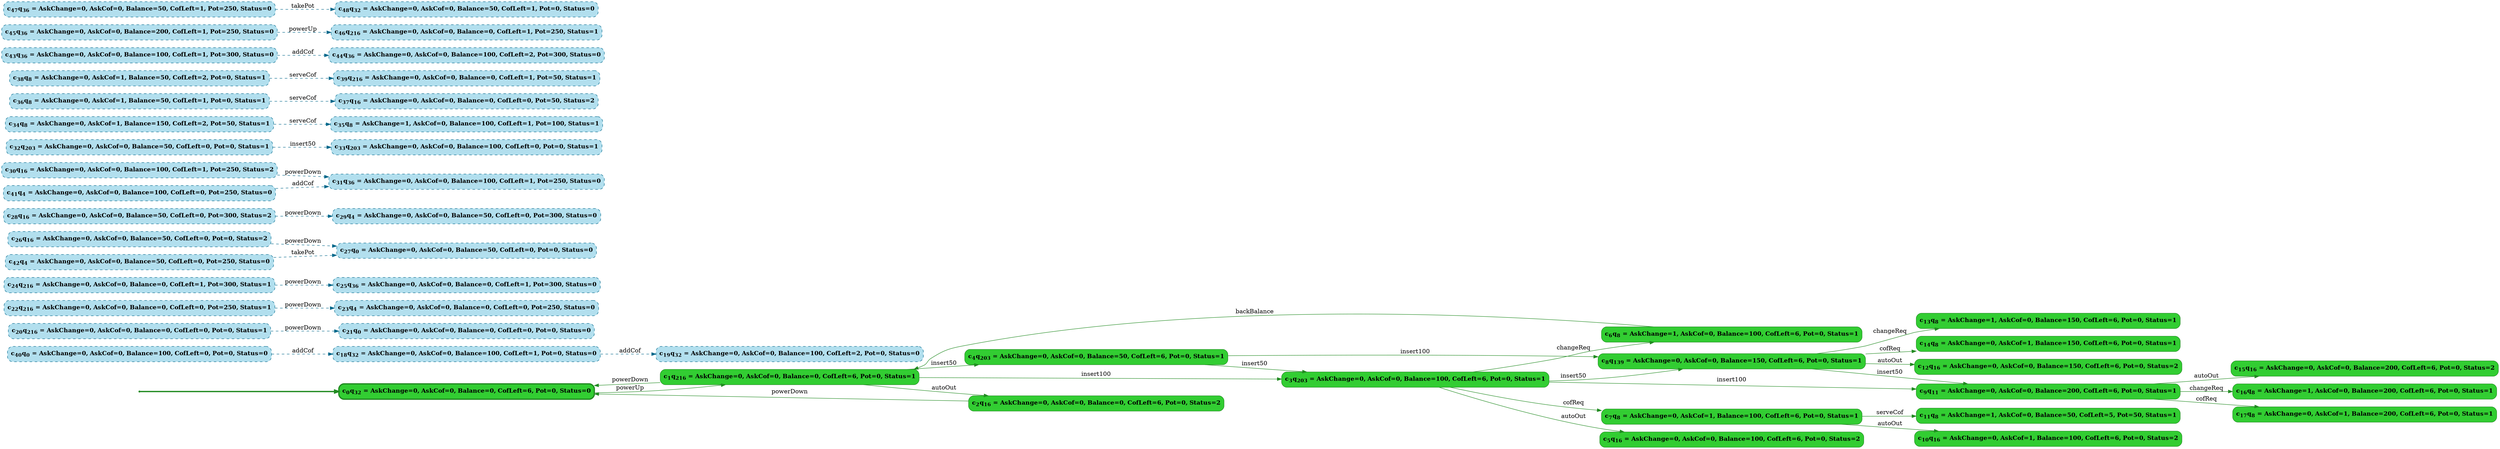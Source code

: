 digraph g {

	rankdir="LR"

	__invisible__[shape="point", color="forestgreen"]
	c0q32[label=<<b>c<sub>0</sub>q<sub>32</sub> = AskChange=0, AskCof=0, Balance=0, CofLeft=6, Pot=0, Status=0</b>>, shape="box", style="rounded, filled", fillcolor="limegreen", color="forestgreen", penwidth=3] // Initial
	c1q216[label=<<b>c<sub>1</sub>q<sub>216</sub> = AskChange=0, AskCof=0, Balance=0, CofLeft=6, Pot=0, Status=1</b>>, shape="box", style="rounded, filled", fillcolor="limegreen", color="forestgreen"]
	c2q16[label=<<b>c<sub>2</sub>q<sub>16</sub> = AskChange=0, AskCof=0, Balance=0, CofLeft=6, Pot=0, Status=2</b>>, shape="box", style="rounded, filled", fillcolor="limegreen", color="forestgreen"]
	c3q203[label=<<b>c<sub>3</sub>q<sub>203</sub> = AskChange=0, AskCof=0, Balance=100, CofLeft=6, Pot=0, Status=1</b>>, shape="box", style="rounded, filled", fillcolor="limegreen", color="forestgreen"]
	c5q16[label=<<b>c<sub>5</sub>q<sub>16</sub> = AskChange=0, AskCof=0, Balance=100, CofLeft=6, Pot=0, Status=2</b>>, shape="box", style="rounded, filled", fillcolor="limegreen", color="forestgreen"]
	c6q8[label=<<b>c<sub>6</sub>q<sub>8</sub> = AskChange=1, AskCof=0, Balance=100, CofLeft=6, Pot=0, Status=1</b>>, shape="box", style="rounded, filled", fillcolor="limegreen", color="forestgreen"]
	c7q8[label=<<b>c<sub>7</sub>q<sub>8</sub> = AskChange=0, AskCof=1, Balance=100, CofLeft=6, Pot=0, Status=1</b>>, shape="box", style="rounded, filled", fillcolor="limegreen", color="forestgreen"]
	c10q16[label=<<b>c<sub>10</sub>q<sub>16</sub> = AskChange=0, AskCof=1, Balance=100, CofLeft=6, Pot=0, Status=2</b>>, shape="box", style="rounded, filled", fillcolor="limegreen", color="forestgreen"]
	c11q8[label=<<b>c<sub>11</sub>q<sub>8</sub> = AskChange=1, AskCof=0, Balance=50, CofLeft=5, Pot=50, Status=1</b>>, shape="box", style="rounded, filled", fillcolor="limegreen", color="forestgreen"]
	c9q11[label=<<b>c<sub>9</sub>q<sub>11</sub> = AskChange=0, AskCof=0, Balance=200, CofLeft=6, Pot=0, Status=1</b>>, shape="box", style="rounded, filled", fillcolor="limegreen", color="forestgreen"]
	c15q16[label=<<b>c<sub>15</sub>q<sub>16</sub> = AskChange=0, AskCof=0, Balance=200, CofLeft=6, Pot=0, Status=2</b>>, shape="box", style="rounded, filled", fillcolor="limegreen", color="forestgreen"]
	c16q8[label=<<b>c<sub>16</sub>q<sub>8</sub> = AskChange=1, AskCof=0, Balance=200, CofLeft=6, Pot=0, Status=1</b>>, shape="box", style="rounded, filled", fillcolor="limegreen", color="forestgreen"]
	c17q8[label=<<b>c<sub>17</sub>q<sub>8</sub> = AskChange=0, AskCof=1, Balance=200, CofLeft=6, Pot=0, Status=1</b>>, shape="box", style="rounded, filled", fillcolor="limegreen", color="forestgreen"]
	c8q139[label=<<b>c<sub>8</sub>q<sub>139</sub> = AskChange=0, AskCof=0, Balance=150, CofLeft=6, Pot=0, Status=1</b>>, shape="box", style="rounded, filled", fillcolor="limegreen", color="forestgreen"]
	c12q16[label=<<b>c<sub>12</sub>q<sub>16</sub> = AskChange=0, AskCof=0, Balance=150, CofLeft=6, Pot=0, Status=2</b>>, shape="box", style="rounded, filled", fillcolor="limegreen", color="forestgreen"]
	c13q8[label=<<b>c<sub>13</sub>q<sub>8</sub> = AskChange=1, AskCof=0, Balance=150, CofLeft=6, Pot=0, Status=1</b>>, shape="box", style="rounded, filled", fillcolor="limegreen", color="forestgreen"]
	c14q8[label=<<b>c<sub>14</sub>q<sub>8</sub> = AskChange=0, AskCof=1, Balance=150, CofLeft=6, Pot=0, Status=1</b>>, shape="box", style="rounded, filled", fillcolor="limegreen", color="forestgreen"]
	c4q203[label=<<b>c<sub>4</sub>q<sub>203</sub> = AskChange=0, AskCof=0, Balance=50, CofLeft=6, Pot=0, Status=1</b>>, shape="box", style="rounded, filled", fillcolor="limegreen", color="forestgreen"]
	c18q32[label=<<b>c<sub>18</sub>q<sub>32</sub> = AskChange=0, AskCof=0, Balance=100, CofLeft=1, Pot=0, Status=0</b>>, shape="box", style="rounded, filled, dashed", fillcolor="lightblue2", color="deepskyblue4"]
	c19q32[label=<<b>c<sub>19</sub>q<sub>32</sub> = AskChange=0, AskCof=0, Balance=100, CofLeft=2, Pot=0, Status=0</b>>, shape="box", style="rounded, filled, dashed", fillcolor="lightblue2", color="deepskyblue4"]
	c20q216[label=<<b>c<sub>20</sub>q<sub>216</sub> = AskChange=0, AskCof=0, Balance=0, CofLeft=0, Pot=0, Status=1</b>>, shape="box", style="rounded, filled, dashed", fillcolor="lightblue2", color="deepskyblue4"]
	c21q0[label=<<b>c<sub>21</sub>q<sub>0</sub> = AskChange=0, AskCof=0, Balance=0, CofLeft=0, Pot=0, Status=0</b>>, shape="box", style="rounded, filled, dashed", fillcolor="lightblue2", color="deepskyblue4"]
	c22q216[label=<<b>c<sub>22</sub>q<sub>216</sub> = AskChange=0, AskCof=0, Balance=0, CofLeft=0, Pot=250, Status=1</b>>, shape="box", style="rounded, filled, dashed", fillcolor="lightblue2", color="deepskyblue4"]
	c23q4[label=<<b>c<sub>23</sub>q<sub>4</sub> = AskChange=0, AskCof=0, Balance=0, CofLeft=0, Pot=250, Status=0</b>>, shape="box", style="rounded, filled, dashed", fillcolor="lightblue2", color="deepskyblue4"]
	c24q216[label=<<b>c<sub>24</sub>q<sub>216</sub> = AskChange=0, AskCof=0, Balance=0, CofLeft=1, Pot=300, Status=1</b>>, shape="box", style="rounded, filled, dashed", fillcolor="lightblue2", color="deepskyblue4"]
	c25q36[label=<<b>c<sub>25</sub>q<sub>36</sub> = AskChange=0, AskCof=0, Balance=0, CofLeft=1, Pot=300, Status=0</b>>, shape="box", style="rounded, filled, dashed", fillcolor="lightblue2", color="deepskyblue4"]
	c26q16[label=<<b>c<sub>26</sub>q<sub>16</sub> = AskChange=0, AskCof=0, Balance=50, CofLeft=0, Pot=0, Status=2</b>>, shape="box", style="rounded, filled, dashed", fillcolor="lightblue2", color="deepskyblue4"]
	c27q0[label=<<b>c<sub>27</sub>q<sub>0</sub> = AskChange=0, AskCof=0, Balance=50, CofLeft=0, Pot=0, Status=0</b>>, shape="box", style="rounded, filled, dashed", fillcolor="lightblue2", color="deepskyblue4"]
	c28q16[label=<<b>c<sub>28</sub>q<sub>16</sub> = AskChange=0, AskCof=0, Balance=50, CofLeft=0, Pot=300, Status=2</b>>, shape="box", style="rounded, filled, dashed", fillcolor="lightblue2", color="deepskyblue4"]
	c29q4[label=<<b>c<sub>29</sub>q<sub>4</sub> = AskChange=0, AskCof=0, Balance=50, CofLeft=0, Pot=300, Status=0</b>>, shape="box", style="rounded, filled, dashed", fillcolor="lightblue2", color="deepskyblue4"]
	c30q16[label=<<b>c<sub>30</sub>q<sub>16</sub> = AskChange=0, AskCof=0, Balance=100, CofLeft=1, Pot=250, Status=2</b>>, shape="box", style="rounded, filled, dashed", fillcolor="lightblue2", color="deepskyblue4"]
	c31q36[label=<<b>c<sub>31</sub>q<sub>36</sub> = AskChange=0, AskCof=0, Balance=100, CofLeft=1, Pot=250, Status=0</b>>, shape="box", style="rounded, filled, dashed", fillcolor="lightblue2", color="deepskyblue4"]
	c32q203[label=<<b>c<sub>32</sub>q<sub>203</sub> = AskChange=0, AskCof=0, Balance=50, CofLeft=0, Pot=0, Status=1</b>>, shape="box", style="rounded, filled, dashed", fillcolor="lightblue2", color="deepskyblue4"]
	c33q203[label=<<b>c<sub>33</sub>q<sub>203</sub> = AskChange=0, AskCof=0, Balance=100, CofLeft=0, Pot=0, Status=1</b>>, shape="box", style="rounded, filled, dashed", fillcolor="lightblue2", color="deepskyblue4"]
	c34q8[label=<<b>c<sub>34</sub>q<sub>8</sub> = AskChange=0, AskCof=1, Balance=150, CofLeft=2, Pot=50, Status=1</b>>, shape="box", style="rounded, filled, dashed", fillcolor="lightblue2", color="deepskyblue4"]
	c35q8[label=<<b>c<sub>35</sub>q<sub>8</sub> = AskChange=1, AskCof=0, Balance=100, CofLeft=1, Pot=100, Status=1</b>>, shape="box", style="rounded, filled, dashed", fillcolor="lightblue2", color="deepskyblue4"]
	c36q8[label=<<b>c<sub>36</sub>q<sub>8</sub> = AskChange=0, AskCof=1, Balance=50, CofLeft=1, Pot=0, Status=1</b>>, shape="box", style="rounded, filled, dashed", fillcolor="lightblue2", color="deepskyblue4"]
	c37q16[label=<<b>c<sub>37</sub>q<sub>16</sub> = AskChange=0, AskCof=0, Balance=0, CofLeft=0, Pot=50, Status=2</b>>, shape="box", style="rounded, filled, dashed", fillcolor="lightblue2", color="deepskyblue4"]
	c38q8[label=<<b>c<sub>38</sub>q<sub>8</sub> = AskChange=0, AskCof=1, Balance=50, CofLeft=2, Pot=0, Status=1</b>>, shape="box", style="rounded, filled, dashed", fillcolor="lightblue2", color="deepskyblue4"]
	c39q216[label=<<b>c<sub>39</sub>q<sub>216</sub> = AskChange=0, AskCof=0, Balance=0, CofLeft=1, Pot=50, Status=1</b>>, shape="box", style="rounded, filled, dashed", fillcolor="lightblue2", color="deepskyblue4"]
	c40q0[label=<<b>c<sub>40</sub>q<sub>0</sub> = AskChange=0, AskCof=0, Balance=100, CofLeft=0, Pot=0, Status=0</b>>, shape="box", style="rounded, filled, dashed", fillcolor="lightblue2", color="deepskyblue4"]
	c41q4[label=<<b>c<sub>41</sub>q<sub>4</sub> = AskChange=0, AskCof=0, Balance=100, CofLeft=0, Pot=250, Status=0</b>>, shape="box", style="rounded, filled, dashed", fillcolor="lightblue2", color="deepskyblue4"]
	c42q4[label=<<b>c<sub>42</sub>q<sub>4</sub> = AskChange=0, AskCof=0, Balance=50, CofLeft=0, Pot=250, Status=0</b>>, shape="box", style="rounded, filled, dashed", fillcolor="lightblue2", color="deepskyblue4"]
	c43q36[label=<<b>c<sub>43</sub>q<sub>36</sub> = AskChange=0, AskCof=0, Balance=100, CofLeft=1, Pot=300, Status=0</b>>, shape="box", style="rounded, filled, dashed", fillcolor="lightblue2", color="deepskyblue4"]
	c44q36[label=<<b>c<sub>44</sub>q<sub>36</sub> = AskChange=0, AskCof=0, Balance=100, CofLeft=2, Pot=300, Status=0</b>>, shape="box", style="rounded, filled, dashed", fillcolor="lightblue2", color="deepskyblue4"]
	c45q36[label=<<b>c<sub>45</sub>q<sub>36</sub> = AskChange=0, AskCof=0, Balance=200, CofLeft=1, Pot=250, Status=0</b>>, shape="box", style="rounded, filled, dashed", fillcolor="lightblue2", color="deepskyblue4"]
	c46q216[label=<<b>c<sub>46</sub>q<sub>216</sub> = AskChange=0, AskCof=0, Balance=0, CofLeft=1, Pot=250, Status=1</b>>, shape="box", style="rounded, filled, dashed", fillcolor="lightblue2", color="deepskyblue4"]
	c47q36[label=<<b>c<sub>47</sub>q<sub>36</sub> = AskChange=0, AskCof=0, Balance=50, CofLeft=1, Pot=250, Status=0</b>>, shape="box", style="rounded, filled, dashed", fillcolor="lightblue2", color="deepskyblue4"]
	c48q32[label=<<b>c<sub>48</sub>q<sub>32</sub> = AskChange=0, AskCof=0, Balance=50, CofLeft=1, Pot=0, Status=0</b>>, shape="box", style="rounded, filled, dashed", fillcolor="lightblue2", color="deepskyblue4"]

	__invisible__ -> c0q32[penwidth=3, color="forestgreen"]
	c0q32 -> c1q216[label=<powerUp>, color="forestgreen"]
	c1q216 -> c2q16[label=<autoOut>, color="forestgreen"]
	c2q16 -> c0q32[label=<powerDown>, color="forestgreen"]
	c1q216 -> c3q203[label=<insert100>, color="forestgreen"]
	c3q203 -> c5q16[label=<autoOut>, color="forestgreen"]
	c3q203 -> c6q8[label=<changeReq>, color="forestgreen"]
	c6q8 -> c1q216[label=<backBalance>, color="forestgreen"]
	c3q203 -> c7q8[label=<cofReq>, color="forestgreen"]
	c7q8 -> c10q16[label=<autoOut>, color="forestgreen"]
	c7q8 -> c11q8[label=<serveCof>, color="forestgreen"]
	c3q203 -> c9q11[label=<insert100>, color="forestgreen"]
	c9q11 -> c15q16[label=<autoOut>, color="forestgreen"]
	c9q11 -> c16q8[label=<changeReq>, color="forestgreen"]
	c9q11 -> c17q8[label=<cofReq>, color="forestgreen"]
	c3q203 -> c8q139[label=<insert50>, color="forestgreen"]
	c8q139 -> c12q16[label=<autoOut>, color="forestgreen"]
	c8q139 -> c13q8[label=<changeReq>, color="forestgreen"]
	c8q139 -> c14q8[label=<cofReq>, color="forestgreen"]
	c8q139 -> c9q11[label=<insert50>, color="forestgreen"]
	c1q216 -> c4q203[label=<insert50>, color="forestgreen"]
	c4q203 -> c8q139[label=<insert100>, color="forestgreen"]
	c4q203 -> c3q203[label=<insert50>, color="forestgreen"]
	c1q216 -> c0q32[label=<powerDown>, color="forestgreen"]
	c18q32 -> c19q32[label=<addCof>, color="deepskyblue4", style="dashed"]
	c20q216 -> c21q0[label=<powerDown>, color="deepskyblue4", style="dashed"]
	c22q216 -> c23q4[label=<powerDown>, color="deepskyblue4", style="dashed"]
	c24q216 -> c25q36[label=<powerDown>, color="deepskyblue4", style="dashed"]
	c26q16 -> c27q0[label=<powerDown>, color="deepskyblue4", style="dashed"]
	c28q16 -> c29q4[label=<powerDown>, color="deepskyblue4", style="dashed"]
	c30q16 -> c31q36[label=<powerDown>, color="deepskyblue4", style="dashed"]
	c32q203 -> c33q203[label=<insert50>, color="deepskyblue4", style="dashed"]
	c34q8 -> c35q8[label=<serveCof>, color="deepskyblue4", style="dashed"]
	c36q8 -> c37q16[label=<serveCof>, color="deepskyblue4", style="dashed"]
	c38q8 -> c39q216[label=<serveCof>, color="deepskyblue4", style="dashed"]
	c40q0 -> c18q32[label=<addCof>, color="deepskyblue4", style="dashed"]
	c41q4 -> c31q36[label=<addCof>, color="deepskyblue4", style="dashed"]
	c42q4 -> c27q0[label=<takePot>, color="deepskyblue4", style="dashed"]
	c43q36 -> c44q36[label=<addCof>, color="deepskyblue4", style="dashed"]
	c45q36 -> c46q216[label=<powerUp>, color="deepskyblue4", style="dashed"]
	c47q36 -> c48q32[label=<takePot>, color="deepskyblue4", style="dashed"]

}
